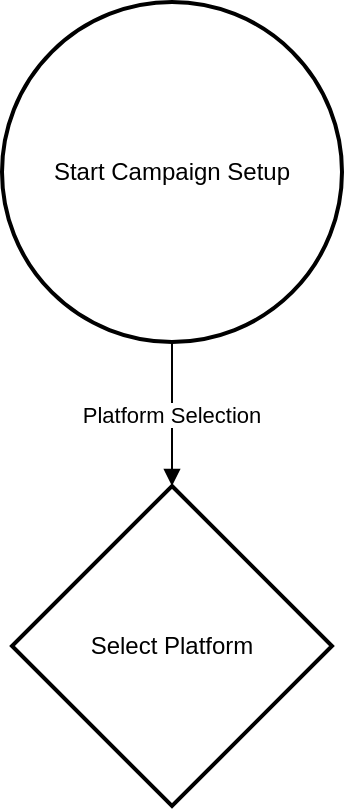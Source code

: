 <mxfile version="24.8.0">
  <diagram name="Page-1" id="DQT6ogrADoO9Elt6Lc-m">
    <mxGraphModel>
      <root>
        <mxCell id="0" />
        <mxCell id="1" parent="0" />
        <mxCell id="2" value="Start Campaign Setup" style="ellipse;aspect=fixed;strokeWidth=2;whiteSpace=wrap;" vertex="1" parent="1">
          <mxGeometry x="8" y="8" width="170" height="170" as="geometry" />
        </mxCell>
        <mxCell id="3" value="Select Platform" style="rhombus;strokeWidth=2;whiteSpace=wrap;" vertex="1" parent="1">
          <mxGeometry x="13" y="250" width="160" height="160" as="geometry" />
        </mxCell>
        <mxCell id="4" value="Platform Selection" style="curved=1;startArrow=none;endArrow=block;exitX=0.5;exitY=1;entryX=0.5;entryY=0;" edge="1" parent="1" source="2" target="3">
          <mxGeometry relative="1" as="geometry">
            <Array as="points" />
          </mxGeometry>
        </mxCell>
      </root>
    </mxGraphModel>
  </diagram>
</mxfile>
